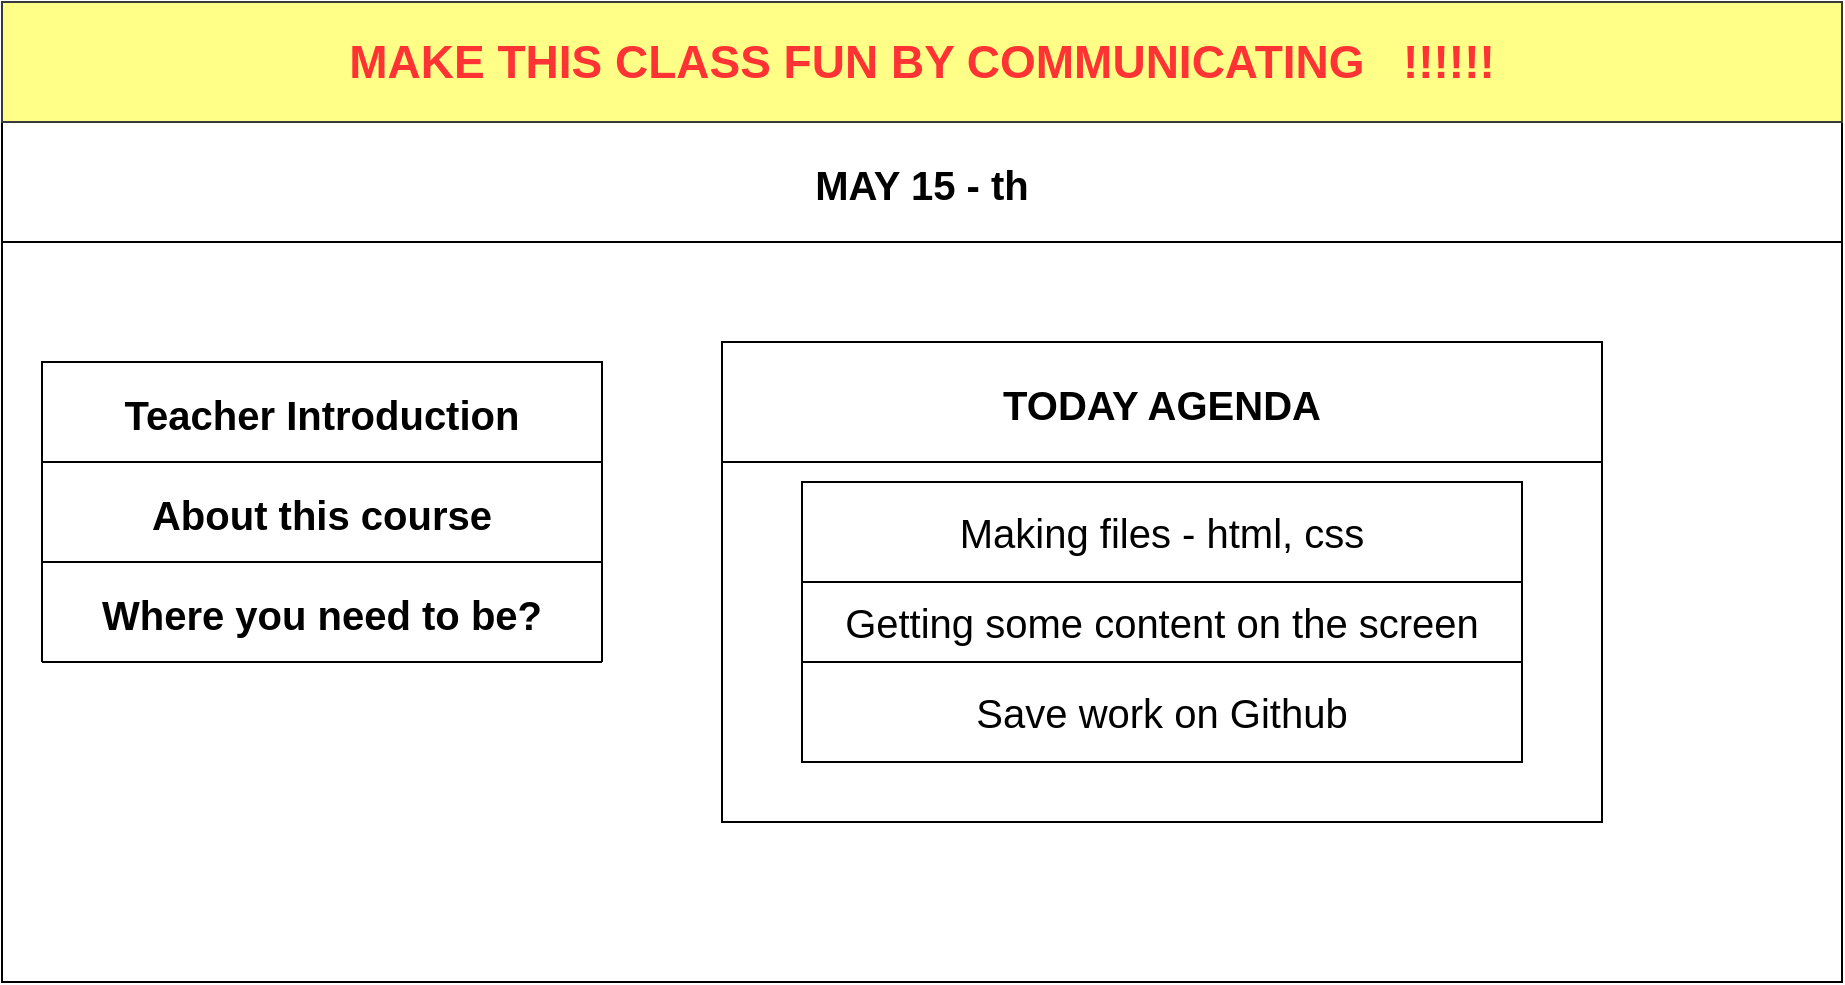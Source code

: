 <mxfile version="14.6.11" type="device" pages="2"><diagram id="sUeH8iPja7TyDRCicklX" name="may15th_1"><mxGraphModel dx="2217" dy="626" grid="1" gridSize="10" guides="1" tooltips="1" connect="1" arrows="1" fold="1" page="1" pageScale="1" pageWidth="850" pageHeight="1100" math="0" shadow="0"><root><mxCell id="0"/><mxCell id="1" parent="0"/><mxCell id="SGxQSQjv0n1oj5QZNvyk-18" value="MAY 15 - th" style="swimlane;startSize=60;fontSize=20;" vertex="1" parent="1"><mxGeometry x="-280" y="90" width="920" height="430" as="geometry"><mxRectangle x="-80" y="280" width="200" height="60" as="alternateBounds"/></mxGeometry></mxCell><mxCell id="SGxQSQjv0n1oj5QZNvyk-2" value="Teacher Introduction" style="swimlane;startSize=60;fontSize=20;" vertex="1" collapsed="1" parent="SGxQSQjv0n1oj5QZNvyk-18"><mxGeometry x="20" y="120" width="280" height="50" as="geometry"><mxRectangle x="20" y="120" width="440" height="180" as="alternateBounds"/></mxGeometry></mxCell><mxCell id="SGxQSQjv0n1oj5QZNvyk-4" value="NAME: &lt;font color=&quot;#3333ff&quot;&gt;Kunle Babatunde&lt;/font&gt;" style="rounded=0;whiteSpace=wrap;html=1;fontSize=20;fontColor=none;strokeWidth=1;" vertex="1" parent="SGxQSQjv0n1oj5QZNvyk-2"><mxGeometry x="40" y="70" width="360" height="50" as="geometry"/></mxCell><mxCell id="SGxQSQjv0n1oj5QZNvyk-5" value="Work + Work life balance" style="rounded=0;whiteSpace=wrap;html=1;fontSize=20;fontColor=none;strokeWidth=1;" vertex="1" parent="SGxQSQjv0n1oj5QZNvyk-2"><mxGeometry x="40" y="120" width="360" height="40" as="geometry"/></mxCell><mxCell id="SGxQSQjv0n1oj5QZNvyk-6" value="About this course" style="swimlane;startSize=60;fontSize=20;" vertex="1" collapsed="1" parent="SGxQSQjv0n1oj5QZNvyk-18"><mxGeometry x="20" y="170" width="280" height="50" as="geometry"><mxRectangle x="410" y="110" width="440" height="240" as="alternateBounds"/></mxGeometry></mxCell><mxCell id="SGxQSQjv0n1oj5QZNvyk-7" value="Requirements" style="rounded=0;whiteSpace=wrap;html=1;fontSize=20;fontColor=none;strokeWidth=1;" vertex="1" parent="SGxQSQjv0n1oj5QZNvyk-6"><mxGeometry x="40" y="70" width="360" height="50" as="geometry"/></mxCell><mxCell id="SGxQSQjv0n1oj5QZNvyk-8" value="WHY is this course important?" style="rounded=0;whiteSpace=wrap;html=1;fontSize=20;fontColor=none;strokeWidth=1;" vertex="1" parent="SGxQSQjv0n1oj5QZNvyk-6"><mxGeometry x="40" y="120" width="360" height="40" as="geometry"/></mxCell><mxCell id="SGxQSQjv0n1oj5QZNvyk-9" value="What does this course teaches you?" style="rounded=0;whiteSpace=wrap;html=1;fontSize=20;fontColor=none;strokeWidth=1;" vertex="1" parent="SGxQSQjv0n1oj5QZNvyk-6"><mxGeometry x="40" y="160" width="360" height="80" as="geometry"/></mxCell><mxCell id="SGxQSQjv0n1oj5QZNvyk-10" value="Where you need to be?" style="swimlane;startSize=60;fontSize=20;" vertex="1" collapsed="1" parent="SGxQSQjv0n1oj5QZNvyk-18"><mxGeometry x="20" y="220" width="280" height="50" as="geometry"><mxRectangle x="390" y="130" width="440" height="240" as="alternateBounds"/></mxGeometry></mxCell><mxCell id="SGxQSQjv0n1oj5QZNvyk-11" value="Fundamentals" style="rounded=0;whiteSpace=wrap;html=1;fontSize=20;fontColor=none;strokeWidth=1;" vertex="1" parent="SGxQSQjv0n1oj5QZNvyk-10"><mxGeometry x="40" y="70" width="360" height="50" as="geometry"/></mxCell><mxCell id="SGxQSQjv0n1oj5QZNvyk-12" value="Learn React" style="rounded=0;whiteSpace=wrap;html=1;fontSize=20;fontColor=none;strokeWidth=1;" vertex="1" parent="SGxQSQjv0n1oj5QZNvyk-10"><mxGeometry x="40" y="120" width="360" height="40" as="geometry"/></mxCell><mxCell id="SGxQSQjv0n1oj5QZNvyk-13" value="Create at least 10 react projects" style="rounded=0;whiteSpace=wrap;html=1;fontSize=20;fontColor=none;strokeWidth=1;" vertex="1" parent="SGxQSQjv0n1oj5QZNvyk-10"><mxGeometry x="40" y="160" width="360" height="50" as="geometry"/></mxCell><mxCell id="SGxQSQjv0n1oj5QZNvyk-14" value="TODAY AGENDA" style="swimlane;startSize=60;fontSize=20;" vertex="1" parent="SGxQSQjv0n1oj5QZNvyk-18"><mxGeometry x="360" y="110" width="440" height="240" as="geometry"><mxRectangle x="360" y="110" width="280" height="60" as="alternateBounds"/></mxGeometry></mxCell><mxCell id="SGxQSQjv0n1oj5QZNvyk-15" value="Making files - html, css" style="rounded=0;whiteSpace=wrap;html=1;fontSize=20;fontColor=none;strokeWidth=1;" vertex="1" parent="SGxQSQjv0n1oj5QZNvyk-14"><mxGeometry x="40" y="70" width="360" height="50" as="geometry"/></mxCell><mxCell id="SGxQSQjv0n1oj5QZNvyk-16" value="Getting some content on the screen" style="rounded=0;whiteSpace=wrap;html=1;fontSize=20;fontColor=none;strokeWidth=1;" vertex="1" parent="SGxQSQjv0n1oj5QZNvyk-14"><mxGeometry x="40" y="120" width="360" height="40" as="geometry"/></mxCell><mxCell id="SGxQSQjv0n1oj5QZNvyk-17" value="Save work on Github" style="rounded=0;whiteSpace=wrap;html=1;fontSize=20;fontColor=none;strokeWidth=1;" vertex="1" parent="SGxQSQjv0n1oj5QZNvyk-14"><mxGeometry x="40" y="160" width="360" height="50" as="geometry"/></mxCell><mxCell id="SGxQSQjv0n1oj5QZNvyk-22" value="&lt;font style=&quot;font-size: 23px&quot; color=&quot;#ff3333&quot;&gt;&lt;b&gt;MAKE THIS CLASS FUN BY COMMUNICATING&amp;nbsp; &amp;nbsp;!!!!!!&lt;/b&gt;&lt;/font&gt;" style="rounded=0;whiteSpace=wrap;html=1;fontSize=20;strokeWidth=1;fillColor=#ffff88;strokeColor=#36393d;" vertex="1" parent="1"><mxGeometry x="-280" y="30" width="920" height="60" as="geometry"/></mxCell></root></mxGraphModel></diagram><diagram id="8lbUHNQuabL7uMvzCJw6" name="may15_2"><mxGraphModel dx="2088" dy="481" grid="1" gridSize="10" guides="1" tooltips="1" connect="1" arrows="1" fold="1" page="1" pageScale="1" pageWidth="850" pageHeight="1100" math="0" shadow="0"><root><mxCell id="roAhx5RL0_9kj1AngkP1-0"/><mxCell id="roAhx5RL0_9kj1AngkP1-1" parent="roAhx5RL0_9kj1AngkP1-0"/><mxCell id="C5DOJEN-0ylOYFkyAuW0-0" value="MAY 15 - th - REACT" style="swimlane;startSize=60;fontSize=20;" vertex="1" parent="roAhx5RL0_9kj1AngkP1-1"><mxGeometry x="-280" y="90" width="920" height="600" as="geometry"><mxRectangle x="-80" y="280" width="200" height="60" as="alternateBounds"/></mxGeometry></mxCell><mxCell id="C5DOJEN-0ylOYFkyAuW0-1" value="Teacher Introduction" style="swimlane;startSize=60;fontSize=20;" vertex="1" collapsed="1" parent="C5DOJEN-0ylOYFkyAuW0-0"><mxGeometry x="20" y="120" width="280" height="50" as="geometry"><mxRectangle x="330" y="110" width="440" height="180" as="alternateBounds"/></mxGeometry></mxCell><mxCell id="C5DOJEN-0ylOYFkyAuW0-2" value="NAME: &lt;font color=&quot;#3333ff&quot;&gt;Kunle Babatunde&lt;/font&gt;" style="rounded=0;whiteSpace=wrap;html=1;fontSize=20;fontColor=none;strokeWidth=1;" vertex="1" parent="C5DOJEN-0ylOYFkyAuW0-1"><mxGeometry x="40" y="70" width="360" height="50" as="geometry"/></mxCell><mxCell id="C5DOJEN-0ylOYFkyAuW0-3" value="Work + Work life balance" style="rounded=0;whiteSpace=wrap;html=1;fontSize=20;fontColor=none;strokeWidth=1;" vertex="1" parent="C5DOJEN-0ylOYFkyAuW0-1"><mxGeometry x="40" y="120" width="360" height="40" as="geometry"/></mxCell><mxCell id="C5DOJEN-0ylOYFkyAuW0-4" value="About this course" style="swimlane;startSize=60;fontSize=20;" vertex="1" collapsed="1" parent="C5DOJEN-0ylOYFkyAuW0-0"><mxGeometry x="20" y="170" width="280" height="50" as="geometry"><mxRectangle x="410" y="120" width="440" height="240" as="alternateBounds"/></mxGeometry></mxCell><mxCell id="C5DOJEN-0ylOYFkyAuW0-5" value="Requirements" style="rounded=0;whiteSpace=wrap;html=1;fontSize=20;fontColor=none;strokeWidth=1;" vertex="1" parent="C5DOJEN-0ylOYFkyAuW0-4"><mxGeometry x="40" y="70" width="360" height="50" as="geometry"/></mxCell><mxCell id="C5DOJEN-0ylOYFkyAuW0-6" value="WHY is this course important?" style="rounded=0;whiteSpace=wrap;html=1;fontSize=20;fontColor=none;strokeWidth=1;" vertex="1" parent="C5DOJEN-0ylOYFkyAuW0-4"><mxGeometry x="40" y="120" width="360" height="40" as="geometry"/></mxCell><mxCell id="C5DOJEN-0ylOYFkyAuW0-7" value="What does this course teaches you?" style="rounded=0;whiteSpace=wrap;html=1;fontSize=20;fontColor=none;strokeWidth=1;" vertex="1" parent="C5DOJEN-0ylOYFkyAuW0-4"><mxGeometry x="40" y="160" width="360" height="80" as="geometry"/></mxCell><mxCell id="C5DOJEN-0ylOYFkyAuW0-8" value="Where you need to be?" style="swimlane;startSize=60;fontSize=20;" vertex="1" collapsed="1" parent="C5DOJEN-0ylOYFkyAuW0-0"><mxGeometry x="20" y="220" width="280" height="50" as="geometry"><mxRectangle x="420" y="170" width="440" height="180" as="alternateBounds"/></mxGeometry></mxCell><mxCell id="C5DOJEN-0ylOYFkyAuW0-9" value="Learn React" style="rounded=0;whiteSpace=wrap;html=1;fontSize=20;fontColor=none;strokeWidth=1;" vertex="1" parent="C5DOJEN-0ylOYFkyAuW0-8"><mxGeometry x="40" y="70" width="360" height="50" as="geometry"/></mxCell><mxCell id="C5DOJEN-0ylOYFkyAuW0-10" value="Create Projects" style="rounded=0;whiteSpace=wrap;html=1;fontSize=20;fontColor=none;strokeWidth=1;" vertex="1" parent="C5DOJEN-0ylOYFkyAuW0-8"><mxGeometry x="40" y="120" width="360" height="40" as="geometry"/></mxCell><mxCell id="C5DOJEN-0ylOYFkyAuW0-12" value="TODAY AGENDA" style="swimlane;startSize=60;fontSize=20;" vertex="1" parent="C5DOJEN-0ylOYFkyAuW0-0"><mxGeometry x="20" y="270" width="440" height="330" as="geometry"><mxRectangle x="20" y="270" width="280" height="60" as="alternateBounds"/></mxGeometry></mxCell><mxCell id="C5DOJEN-0ylOYFkyAuW0-13" value="setting up environments" style="rounded=0;whiteSpace=wrap;html=1;fontSize=20;fontColor=none;strokeWidth=1;" vertex="1" parent="C5DOJEN-0ylOYFkyAuW0-12"><mxGeometry x="40" y="70" width="360" height="50" as="geometry"/></mxCell><mxCell id="C5DOJEN-0ylOYFkyAuW0-14" value="hello world app" style="rounded=0;whiteSpace=wrap;html=1;fontSize=20;fontColor=none;strokeWidth=1;" vertex="1" parent="C5DOJEN-0ylOYFkyAuW0-12"><mxGeometry x="40" y="120" width="360" height="40" as="geometry"/></mxCell><mxCell id="C5DOJEN-0ylOYFkyAuW0-15" value="props" style="rounded=0;whiteSpace=wrap;html=1;fontSize=20;fontColor=none;strokeWidth=1;" vertex="1" parent="C5DOJEN-0ylOYFkyAuW0-12"><mxGeometry x="40" y="160" width="360" height="50" as="geometry"/></mxCell><mxCell id="C5DOJEN-0ylOYFkyAuW0-17" value="hooks" style="rounded=0;whiteSpace=wrap;html=1;fontSize=20;fontColor=none;strokeWidth=1;" vertex="1" parent="C5DOJEN-0ylOYFkyAuW0-12"><mxGeometry x="40" y="210" width="360" height="50" as="geometry"/></mxCell><mxCell id="C5DOJEN-0ylOYFkyAuW0-18" value="buttons" style="rounded=0;whiteSpace=wrap;html=1;fontSize=20;fontColor=none;strokeWidth=1;" vertex="1" parent="C5DOJEN-0ylOYFkyAuW0-12"><mxGeometry x="40" y="260" width="360" height="50" as="geometry"/></mxCell><mxCell id="C5DOJEN-0ylOYFkyAuW0-16" value="&lt;font style=&quot;font-size: 23px&quot; color=&quot;#ff3333&quot;&gt;&lt;b&gt;MAKE THIS CLASS FUN BY COMMUNICATING&amp;nbsp; &amp;nbsp;!!!!!!&lt;/b&gt;&lt;/font&gt;" style="rounded=0;whiteSpace=wrap;html=1;fontSize=20;strokeWidth=1;fillColor=#ffff88;strokeColor=#36393d;" vertex="1" parent="roAhx5RL0_9kj1AngkP1-1"><mxGeometry x="-280" y="30" width="920" height="60" as="geometry"/></mxCell></root></mxGraphModel></diagram></mxfile>